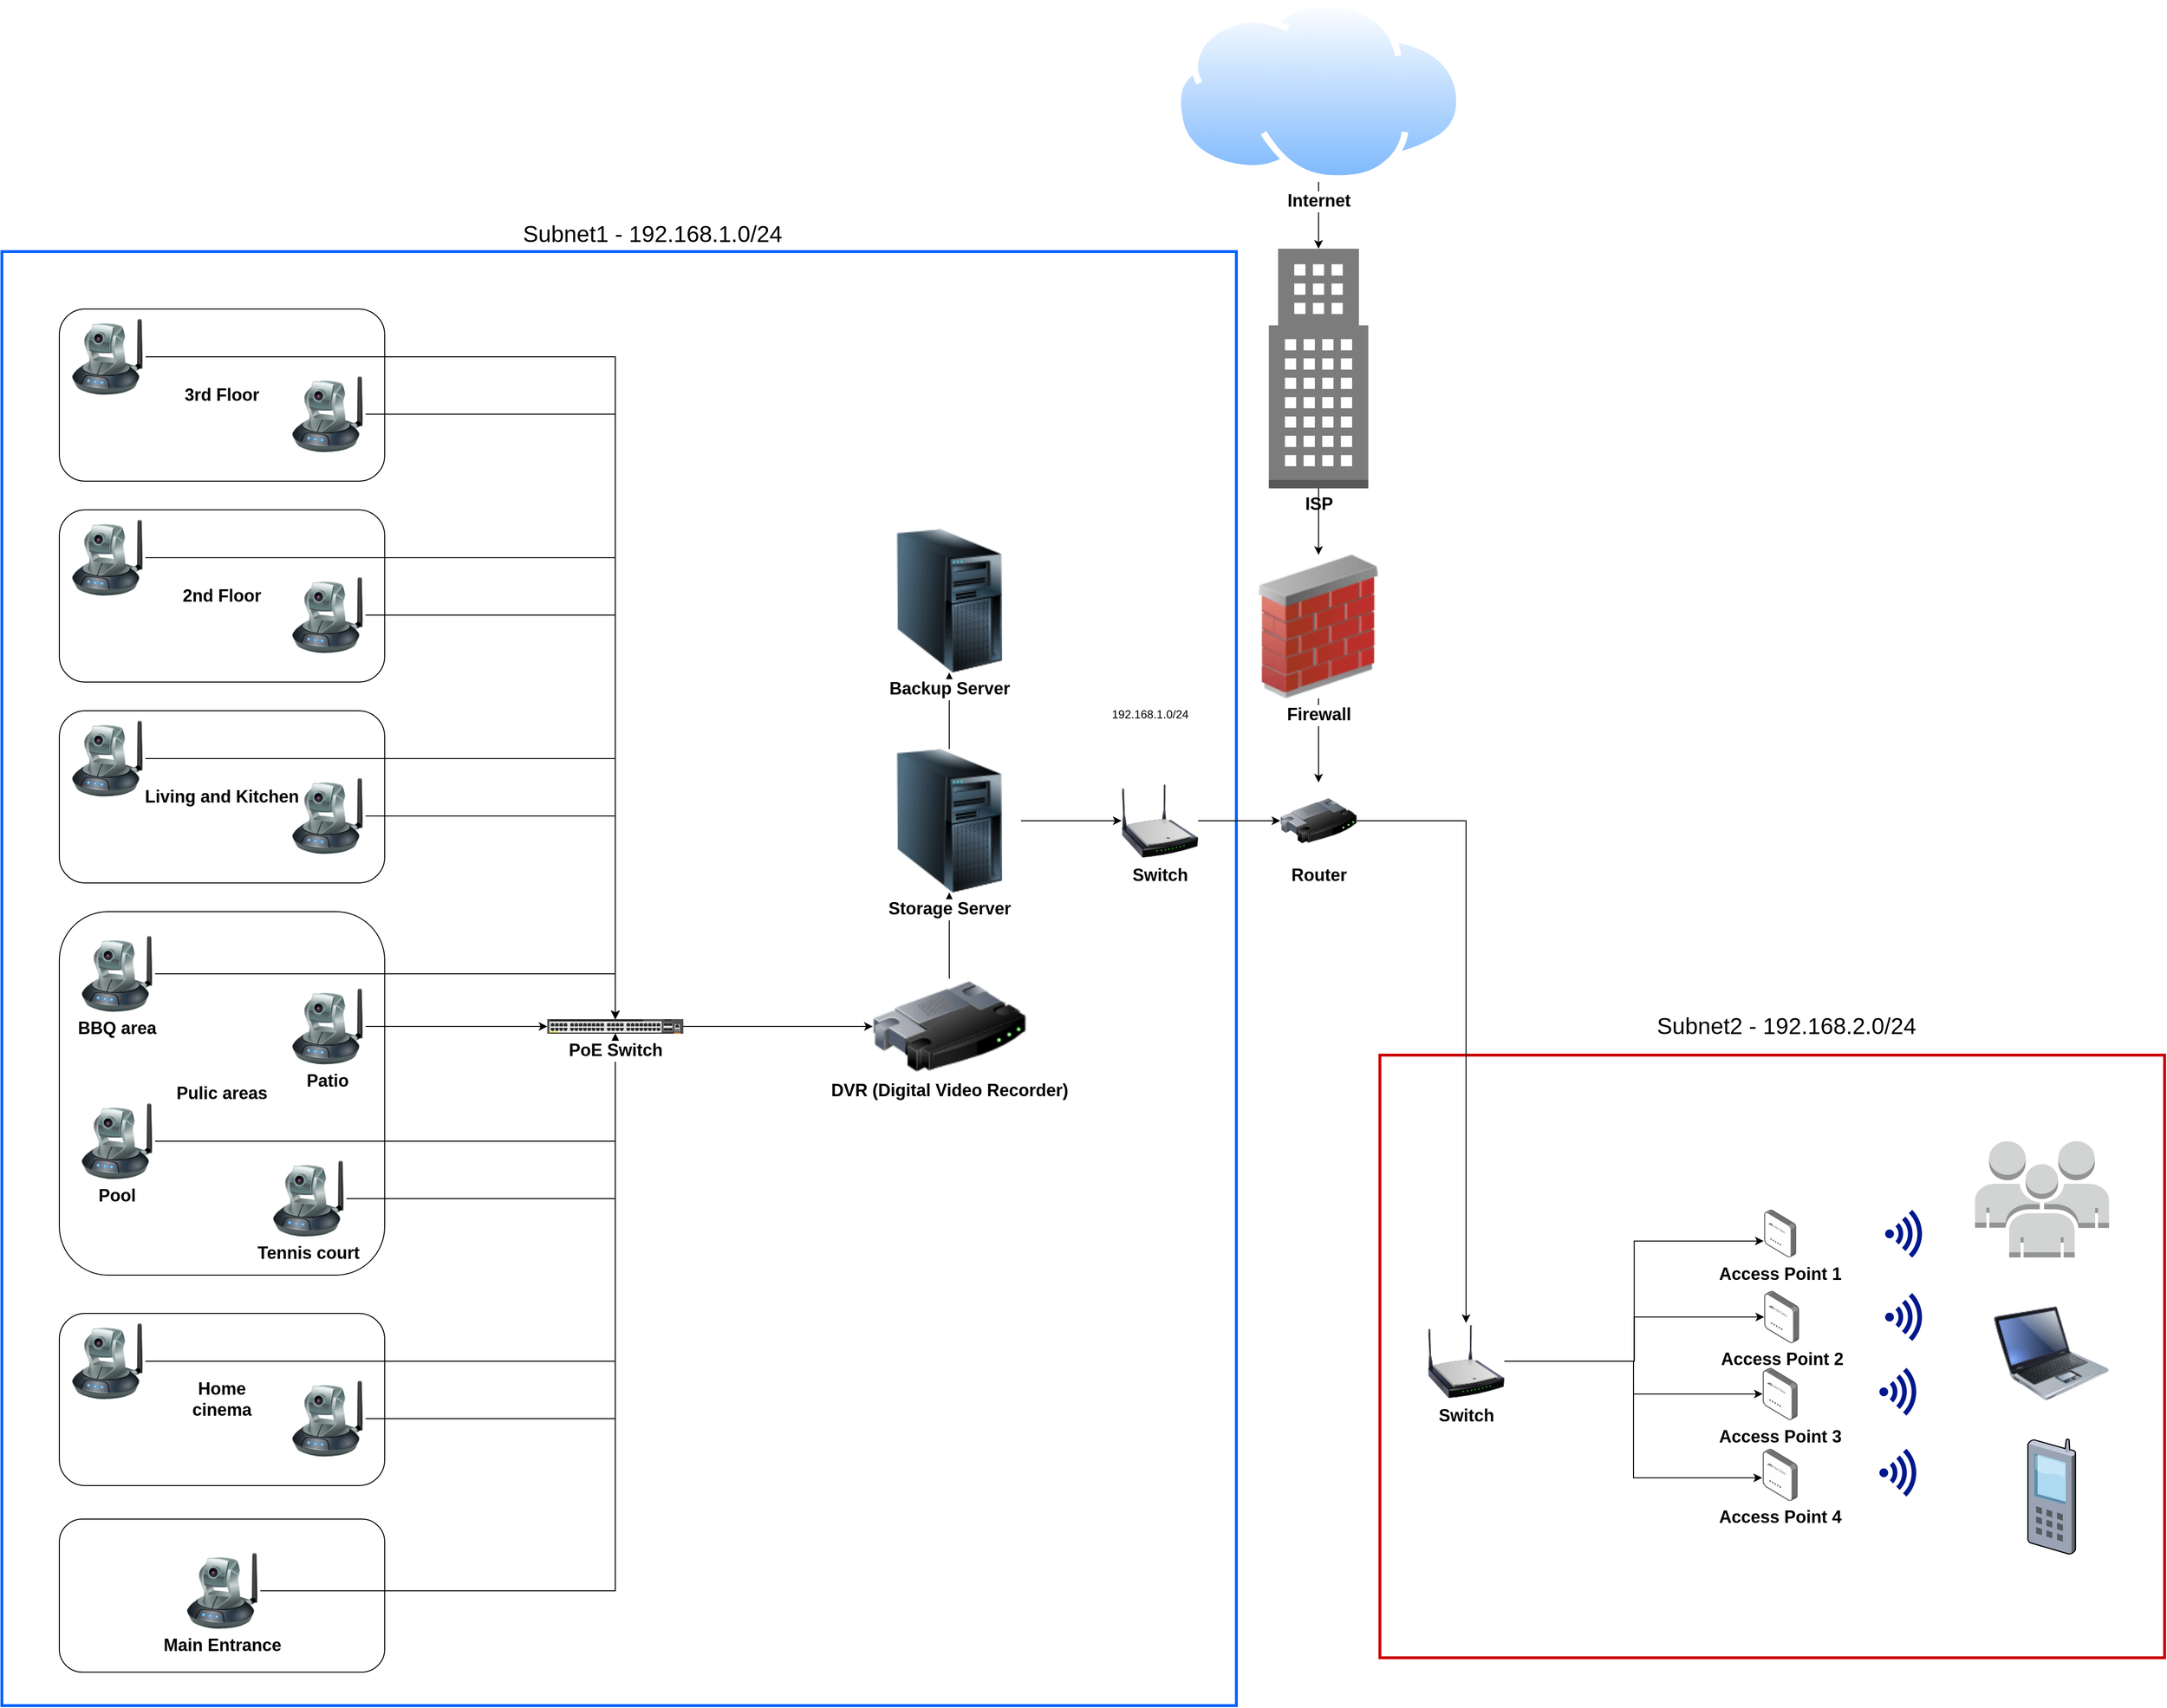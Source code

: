 <mxfile version="21.2.1" type="github">
  <diagram name="Page-1" id="kUGmlVv1KhsbOFP3ll0R">
    <mxGraphModel dx="4746" dy="3809" grid="1" gridSize="10" guides="1" tooltips="1" connect="1" arrows="1" fold="1" page="1" pageScale="1" pageWidth="850" pageHeight="1100" background="#ffffff" math="0" shadow="0">
      <root>
        <mxCell id="0" />
        <mxCell id="1" parent="0" />
        <mxCell id="bPXmLajMAszRdR5mvz4N-7" value="" style="rounded=0;whiteSpace=wrap;html=1;strokeColor=#CC0000;strokeWidth=3;fontSize=18;fontStyle=1" vertex="1" parent="1">
          <mxGeometry x="200" y="-680" width="820" height="630" as="geometry" />
        </mxCell>
        <mxCell id="bPXmLajMAszRdR5mvz4N-5" value="" style="rounded=0;whiteSpace=wrap;html=1;strokeWidth=3;strokeColor=#0062ff;fontSize=18;fontStyle=1" vertex="1" parent="1">
          <mxGeometry x="-1240" y="-1520" width="1290" height="1520" as="geometry" />
        </mxCell>
        <mxCell id="BCT4acggiIJb0DLnrBcZ-94" style="edgeStyle=orthogonalEdgeStyle;rounded=0;orthogonalLoop=1;jettySize=auto;html=1;fontSize=18;fontStyle=1" parent="1" source="BCT4acggiIJb0DLnrBcZ-91" target="BCT4acggiIJb0DLnrBcZ-82" edge="1">
          <mxGeometry relative="1" as="geometry" />
        </mxCell>
        <mxCell id="BCT4acggiIJb0DLnrBcZ-31" value="" style="group;fontSize=18;fontStyle=1" parent="1" vertex="1" connectable="0">
          <mxGeometry x="-1180" y="-1460" width="340" height="180" as="geometry" />
        </mxCell>
        <mxCell id="BCT4acggiIJb0DLnrBcZ-29" value="" style="group;movable=1;resizable=1;rotatable=1;deletable=1;editable=1;locked=0;connectable=1;fontSize=18;fontStyle=1" parent="BCT4acggiIJb0DLnrBcZ-31" vertex="1" connectable="0">
          <mxGeometry width="340" height="180" as="geometry" />
        </mxCell>
        <mxCell id="BCT4acggiIJb0DLnrBcZ-12" value="3rd Floor" style="rounded=1;whiteSpace=wrap;html=1;movable=1;resizable=1;rotatable=1;deletable=1;editable=1;locked=0;connectable=1;fontSize=18;fontStyle=1" parent="BCT4acggiIJb0DLnrBcZ-29" vertex="1">
          <mxGeometry width="340" height="180" as="geometry" />
        </mxCell>
        <mxCell id="BCT4acggiIJb0DLnrBcZ-7" value="" style="image;html=1;image=img/lib/clip_art/networking/Ip_Camera_128x128.png;fontSize=18;fontStyle=1" parent="BCT4acggiIJb0DLnrBcZ-29" vertex="1">
          <mxGeometry x="10" y="10" width="80" height="80" as="geometry" />
        </mxCell>
        <mxCell id="BCT4acggiIJb0DLnrBcZ-8" value="" style="image;html=1;image=img/lib/clip_art/networking/Ip_Camera_128x128.png;fontSize=18;fontStyle=1" parent="BCT4acggiIJb0DLnrBcZ-29" vertex="1">
          <mxGeometry x="240" y="70" width="80" height="80" as="geometry" />
        </mxCell>
        <mxCell id="BCT4acggiIJb0DLnrBcZ-32" value="" style="group;fontSize=18;fontStyle=1" parent="1" vertex="1" connectable="0">
          <mxGeometry x="-1180" y="-1250" width="340" height="180" as="geometry" />
        </mxCell>
        <mxCell id="BCT4acggiIJb0DLnrBcZ-33" value="" style="group;movable=1;resizable=1;rotatable=1;deletable=1;editable=1;locked=0;connectable=1;fontSize=18;fontStyle=1" parent="BCT4acggiIJb0DLnrBcZ-32" vertex="1" connectable="0">
          <mxGeometry width="340" height="180" as="geometry" />
        </mxCell>
        <mxCell id="BCT4acggiIJb0DLnrBcZ-34" value="2nd Floor" style="rounded=1;whiteSpace=wrap;html=1;movable=1;resizable=1;rotatable=1;deletable=1;editable=1;locked=0;connectable=1;fontSize=18;fontStyle=1" parent="BCT4acggiIJb0DLnrBcZ-33" vertex="1">
          <mxGeometry width="340" height="180" as="geometry" />
        </mxCell>
        <mxCell id="BCT4acggiIJb0DLnrBcZ-35" value="" style="image;html=1;image=img/lib/clip_art/networking/Ip_Camera_128x128.png;fontSize=18;fontStyle=1" parent="BCT4acggiIJb0DLnrBcZ-33" vertex="1">
          <mxGeometry x="10" y="10" width="80" height="80" as="geometry" />
        </mxCell>
        <mxCell id="BCT4acggiIJb0DLnrBcZ-36" value="" style="image;html=1;image=img/lib/clip_art/networking/Ip_Camera_128x128.png;fontSize=18;fontStyle=1" parent="BCT4acggiIJb0DLnrBcZ-33" vertex="1">
          <mxGeometry x="240" y="70" width="80" height="80" as="geometry" />
        </mxCell>
        <mxCell id="BCT4acggiIJb0DLnrBcZ-25" style="edgeStyle=orthogonalEdgeStyle;rounded=0;orthogonalLoop=1;jettySize=auto;html=1;exitX=1;exitY=0.5;exitDx=0;exitDy=0;fontSize=18;fontStyle=1" parent="1" source="BCT4acggiIJb0DLnrBcZ-35" target="BCT4acggiIJb0DLnrBcZ-21" edge="1">
          <mxGeometry relative="1" as="geometry">
            <mxPoint x="-1090" y="-1190" as="sourcePoint" />
            <mxPoint x="-320" y="-935" as="targetPoint" />
          </mxGeometry>
        </mxCell>
        <mxCell id="BCT4acggiIJb0DLnrBcZ-26" style="edgeStyle=orthogonalEdgeStyle;rounded=0;orthogonalLoop=1;jettySize=auto;html=1;exitX=1;exitY=0.5;exitDx=0;exitDy=0;fontSize=18;fontStyle=1" parent="1" source="BCT4acggiIJb0DLnrBcZ-36" target="BCT4acggiIJb0DLnrBcZ-21" edge="1">
          <mxGeometry relative="1" as="geometry">
            <mxPoint x="-870" y="-1130" as="sourcePoint" />
          </mxGeometry>
        </mxCell>
        <mxCell id="BCT4acggiIJb0DLnrBcZ-22" style="edgeStyle=orthogonalEdgeStyle;rounded=0;orthogonalLoop=1;jettySize=auto;html=1;fontSize=18;fontStyle=1" parent="1" source="BCT4acggiIJb0DLnrBcZ-7" target="BCT4acggiIJb0DLnrBcZ-21" edge="1">
          <mxGeometry relative="1" as="geometry" />
        </mxCell>
        <mxCell id="BCT4acggiIJb0DLnrBcZ-23" style="edgeStyle=orthogonalEdgeStyle;rounded=0;orthogonalLoop=1;jettySize=auto;html=1;fontSize=18;fontStyle=1" parent="1" source="BCT4acggiIJb0DLnrBcZ-8" target="BCT4acggiIJb0DLnrBcZ-21" edge="1">
          <mxGeometry relative="1" as="geometry" />
        </mxCell>
        <mxCell id="BCT4acggiIJb0DLnrBcZ-38" value="" style="group;fontSize=18;fontStyle=1" parent="1" vertex="1" connectable="0">
          <mxGeometry x="-1180" y="-1040" width="340" height="180" as="geometry" />
        </mxCell>
        <mxCell id="BCT4acggiIJb0DLnrBcZ-39" value="" style="group;movable=1;resizable=1;rotatable=1;deletable=1;editable=1;locked=0;connectable=1;fontSize=18;fontStyle=1" parent="BCT4acggiIJb0DLnrBcZ-38" vertex="1" connectable="0">
          <mxGeometry width="340" height="180" as="geometry" />
        </mxCell>
        <mxCell id="BCT4acggiIJb0DLnrBcZ-40" value="Living and Kitchen" style="rounded=1;whiteSpace=wrap;html=1;movable=1;resizable=1;rotatable=1;deletable=1;editable=1;locked=0;connectable=1;fontSize=18;fontStyle=1" parent="BCT4acggiIJb0DLnrBcZ-39" vertex="1">
          <mxGeometry width="340" height="180" as="geometry" />
        </mxCell>
        <mxCell id="BCT4acggiIJb0DLnrBcZ-41" value="" style="image;html=1;image=img/lib/clip_art/networking/Ip_Camera_128x128.png;fontSize=18;fontStyle=1" parent="BCT4acggiIJb0DLnrBcZ-39" vertex="1">
          <mxGeometry x="10" y="10" width="80" height="80" as="geometry" />
        </mxCell>
        <mxCell id="BCT4acggiIJb0DLnrBcZ-42" value="" style="image;html=1;image=img/lib/clip_art/networking/Ip_Camera_128x128.png;fontSize=18;fontStyle=1" parent="BCT4acggiIJb0DLnrBcZ-39" vertex="1">
          <mxGeometry x="240" y="70" width="80" height="80" as="geometry" />
        </mxCell>
        <mxCell id="BCT4acggiIJb0DLnrBcZ-44" style="edgeStyle=orthogonalEdgeStyle;rounded=0;orthogonalLoop=1;jettySize=auto;html=1;fontSize=18;fontStyle=1" parent="1" source="BCT4acggiIJb0DLnrBcZ-41" target="BCT4acggiIJb0DLnrBcZ-21" edge="1">
          <mxGeometry relative="1" as="geometry" />
        </mxCell>
        <mxCell id="BCT4acggiIJb0DLnrBcZ-45" style="edgeStyle=orthogonalEdgeStyle;rounded=0;orthogonalLoop=1;jettySize=auto;html=1;fontSize=18;fontStyle=1" parent="1" source="BCT4acggiIJb0DLnrBcZ-42" target="BCT4acggiIJb0DLnrBcZ-21" edge="1">
          <mxGeometry relative="1" as="geometry" />
        </mxCell>
        <mxCell id="BCT4acggiIJb0DLnrBcZ-60" value="" style="group;fontSize=18;fontStyle=1" parent="1" vertex="1" connectable="0">
          <mxGeometry x="-1180" y="-410" width="340" height="180" as="geometry" />
        </mxCell>
        <mxCell id="BCT4acggiIJb0DLnrBcZ-61" value="" style="group;movable=1;resizable=1;rotatable=1;deletable=1;editable=1;locked=0;connectable=1;fontSize=18;fontStyle=1" parent="BCT4acggiIJb0DLnrBcZ-60" vertex="1" connectable="0">
          <mxGeometry width="340" height="180" as="geometry" />
        </mxCell>
        <mxCell id="BCT4acggiIJb0DLnrBcZ-62" value="" style="rounded=1;whiteSpace=wrap;html=1;movable=1;resizable=1;rotatable=1;deletable=1;editable=1;locked=0;connectable=1;fontSize=18;fontStyle=1" parent="BCT4acggiIJb0DLnrBcZ-61" vertex="1">
          <mxGeometry width="340" height="180" as="geometry" />
        </mxCell>
        <mxCell id="BCT4acggiIJb0DLnrBcZ-63" value="" style="image;html=1;image=img/lib/clip_art/networking/Ip_Camera_128x128.png;fontSize=18;fontStyle=1" parent="BCT4acggiIJb0DLnrBcZ-61" vertex="1">
          <mxGeometry x="10" y="10" width="80" height="80" as="geometry" />
        </mxCell>
        <mxCell id="BCT4acggiIJb0DLnrBcZ-64" value="" style="image;html=1;image=img/lib/clip_art/networking/Ip_Camera_128x128.png;fontSize=18;fontStyle=1" parent="BCT4acggiIJb0DLnrBcZ-61" vertex="1">
          <mxGeometry x="240" y="70" width="80" height="80" as="geometry" />
        </mxCell>
        <mxCell id="BCT4acggiIJb0DLnrBcZ-65" value="Home cinema" style="text;html=1;strokeColor=none;fillColor=none;align=center;verticalAlign=middle;whiteSpace=wrap;rounded=0;movable=1;resizable=1;rotatable=1;deletable=1;editable=1;locked=0;connectable=1;fontSize=18;fontStyle=1" parent="BCT4acggiIJb0DLnrBcZ-61" vertex="1">
          <mxGeometry x="115" y="75" width="110" height="30" as="geometry" />
        </mxCell>
        <mxCell id="BCT4acggiIJb0DLnrBcZ-66" value="" style="group;fontSize=18;fontStyle=1" parent="1" vertex="1" connectable="0">
          <mxGeometry x="-1180" y="-830" width="340" height="380" as="geometry" />
        </mxCell>
        <mxCell id="BCT4acggiIJb0DLnrBcZ-16" value="Pulic areas" style="rounded=1;whiteSpace=wrap;html=1;fontSize=18;fontStyle=1" parent="BCT4acggiIJb0DLnrBcZ-66" vertex="1">
          <mxGeometry width="340" height="380" as="geometry" />
        </mxCell>
        <mxCell id="BCT4acggiIJb0DLnrBcZ-2" value="Pool" style="image;html=1;image=img/lib/clip_art/networking/Ip_Camera_128x128.png;fontSize=18;fontStyle=1" parent="BCT4acggiIJb0DLnrBcZ-66" vertex="1">
          <mxGeometry x="20" y="200" width="80" height="80" as="geometry" />
        </mxCell>
        <mxCell id="BCT4acggiIJb0DLnrBcZ-1" value="Patio" style="image;html=1;image=img/lib/clip_art/networking/Ip_Camera_128x128.png;fontSize=18;fontStyle=1" parent="BCT4acggiIJb0DLnrBcZ-66" vertex="1">
          <mxGeometry x="240" y="80" width="80" height="80" as="geometry" />
        </mxCell>
        <mxCell id="BCT4acggiIJb0DLnrBcZ-3" value="BBQ area" style="image;html=1;image=img/lib/clip_art/networking/Ip_Camera_128x128.png;fontSize=18;fontStyle=1" parent="BCT4acggiIJb0DLnrBcZ-66" vertex="1">
          <mxGeometry x="20" y="25" width="80" height="80" as="geometry" />
        </mxCell>
        <mxCell id="BjX1OBnDMtsCjzTjb3aX-29" value="Tennis court" style="image;html=1;image=img/lib/clip_art/networking/Ip_Camera_128x128.png;fontSize=18;fontStyle=1" parent="BCT4acggiIJb0DLnrBcZ-66" vertex="1">
          <mxGeometry x="220" y="260" width="80" height="80" as="geometry" />
        </mxCell>
        <mxCell id="BCT4acggiIJb0DLnrBcZ-67" style="edgeStyle=orthogonalEdgeStyle;rounded=0;orthogonalLoop=1;jettySize=auto;html=1;fontSize=18;fontStyle=1" parent="1" source="BCT4acggiIJb0DLnrBcZ-63" target="BCT4acggiIJb0DLnrBcZ-21" edge="1">
          <mxGeometry relative="1" as="geometry" />
        </mxCell>
        <mxCell id="BCT4acggiIJb0DLnrBcZ-68" style="edgeStyle=orthogonalEdgeStyle;rounded=0;orthogonalLoop=1;jettySize=auto;html=1;fontSize=18;fontStyle=1" parent="1" source="BCT4acggiIJb0DLnrBcZ-64" target="BCT4acggiIJb0DLnrBcZ-21" edge="1">
          <mxGeometry relative="1" as="geometry" />
        </mxCell>
        <mxCell id="BCT4acggiIJb0DLnrBcZ-72" value="" style="group;fontSize=18;fontStyle=1" parent="1" vertex="1" connectable="0">
          <mxGeometry x="-1180" y="-195" width="340" height="160" as="geometry" />
        </mxCell>
        <mxCell id="BCT4acggiIJb0DLnrBcZ-17" value="" style="rounded=1;whiteSpace=wrap;html=1;fontSize=18;fontStyle=1" parent="BCT4acggiIJb0DLnrBcZ-72" vertex="1">
          <mxGeometry width="340" height="160" as="geometry" />
        </mxCell>
        <mxCell id="BjX1OBnDMtsCjzTjb3aX-30" value="Main Entrance" style="image;html=1;image=img/lib/clip_art/networking/Ip_Camera_128x128.png;container=0;fontSize=18;fontStyle=1" parent="BCT4acggiIJb0DLnrBcZ-72" vertex="1">
          <mxGeometry x="130" y="35" width="80" height="80" as="geometry">
            <mxRectangle x="-1050" y="-160" width="120" height="30" as="alternateBounds" />
          </mxGeometry>
        </mxCell>
        <mxCell id="BCT4acggiIJb0DLnrBcZ-71" style="edgeStyle=orthogonalEdgeStyle;rounded=0;orthogonalLoop=1;jettySize=auto;html=1;fontSize=18;fontStyle=1" parent="1" source="BjX1OBnDMtsCjzTjb3aX-30" target="BCT4acggiIJb0DLnrBcZ-21" edge="1">
          <mxGeometry relative="1" as="geometry" />
        </mxCell>
        <mxCell id="BCT4acggiIJb0DLnrBcZ-47" style="edgeStyle=orthogonalEdgeStyle;rounded=0;orthogonalLoop=1;jettySize=auto;html=1;fontSize=18;fontStyle=1" parent="1" source="BCT4acggiIJb0DLnrBcZ-1" target="BCT4acggiIJb0DLnrBcZ-21" edge="1">
          <mxGeometry relative="1" as="geometry" />
        </mxCell>
        <mxCell id="BCT4acggiIJb0DLnrBcZ-54" style="edgeStyle=orthogonalEdgeStyle;rounded=0;orthogonalLoop=1;jettySize=auto;html=1;fontSize=18;fontStyle=1" parent="1" source="BCT4acggiIJb0DLnrBcZ-2" target="BCT4acggiIJb0DLnrBcZ-21" edge="1">
          <mxGeometry relative="1" as="geometry" />
        </mxCell>
        <mxCell id="BCT4acggiIJb0DLnrBcZ-52" style="edgeStyle=orthogonalEdgeStyle;rounded=0;orthogonalLoop=1;jettySize=auto;html=1;fontSize=18;fontStyle=1" parent="1" source="BCT4acggiIJb0DLnrBcZ-3" target="BCT4acggiIJb0DLnrBcZ-21" edge="1">
          <mxGeometry relative="1" as="geometry" />
        </mxCell>
        <mxCell id="BCT4acggiIJb0DLnrBcZ-53" style="edgeStyle=orthogonalEdgeStyle;rounded=0;orthogonalLoop=1;jettySize=auto;html=1;fontSize=18;fontStyle=1" parent="1" source="BjX1OBnDMtsCjzTjb3aX-29" target="BCT4acggiIJb0DLnrBcZ-21" edge="1">
          <mxGeometry relative="1" as="geometry" />
        </mxCell>
        <mxCell id="BCT4acggiIJb0DLnrBcZ-74" style="edgeStyle=orthogonalEdgeStyle;rounded=0;orthogonalLoop=1;jettySize=auto;html=1;fontSize=18;fontStyle=1" parent="1" source="BCT4acggiIJb0DLnrBcZ-21" target="BCT4acggiIJb0DLnrBcZ-73" edge="1">
          <mxGeometry relative="1" as="geometry" />
        </mxCell>
        <mxCell id="BCT4acggiIJb0DLnrBcZ-21" value="&lt;font style=&quot;font-size: 18px;&quot;&gt;PoE Switch&lt;/font&gt;" style="html=1;verticalLabelPosition=bottom;verticalAlign=top;outlineConnect=0;shadow=0;dashed=0;shape=mxgraph.rack.hpe_aruba.switches.jl659a_aruba_6300m_48_port_hpe_smart_rate_1_2_5_5gbe_class_6_poe_and_4_port_switch;fontSize=18;fontStyle=1;labelBackgroundColor=default;" parent="1" vertex="1">
          <mxGeometry x="-670" y="-717.5" width="142" height="15" as="geometry" />
        </mxCell>
        <mxCell id="BCT4acggiIJb0DLnrBcZ-77" style="edgeStyle=orthogonalEdgeStyle;rounded=0;orthogonalLoop=1;jettySize=auto;html=1;fontSize=18;fontStyle=1" parent="1" source="BCT4acggiIJb0DLnrBcZ-73" target="BCT4acggiIJb0DLnrBcZ-75" edge="1">
          <mxGeometry relative="1" as="geometry" />
        </mxCell>
        <mxCell id="BCT4acggiIJb0DLnrBcZ-73" value="DVR (Digital Video Recorder)" style="image;html=1;image=img/lib/clip_art/networking/Router_128x128.png;fontSize=18;fontStyle=1" parent="1" vertex="1">
          <mxGeometry x="-330" y="-760" width="160" height="100" as="geometry" />
        </mxCell>
        <mxCell id="BCT4acggiIJb0DLnrBcZ-81" style="edgeStyle=orthogonalEdgeStyle;rounded=0;orthogonalLoop=1;jettySize=auto;html=1;fontSize=18;fontStyle=1" parent="1" source="BCT4acggiIJb0DLnrBcZ-75" target="BCT4acggiIJb0DLnrBcZ-76" edge="1">
          <mxGeometry relative="1" as="geometry" />
        </mxCell>
        <mxCell id="BCT4acggiIJb0DLnrBcZ-112" style="edgeStyle=orthogonalEdgeStyle;rounded=0;orthogonalLoop=1;jettySize=auto;html=1;entryX=0;entryY=0.5;entryDx=0;entryDy=0;fontSize=18;fontStyle=1" parent="1" source="BCT4acggiIJb0DLnrBcZ-75" target="BCT4acggiIJb0DLnrBcZ-114" edge="1">
          <mxGeometry relative="1" as="geometry" />
        </mxCell>
        <mxCell id="BCT4acggiIJb0DLnrBcZ-75" value="Storage Server" style="image;html=1;image=img/lib/clip_art/computers/Server_Tower_128x128.png;fontSize=18;fontStyle=1" parent="1" vertex="1">
          <mxGeometry x="-325" y="-1000" width="150" height="150" as="geometry" />
        </mxCell>
        <mxCell id="BCT4acggiIJb0DLnrBcZ-76" value="Backup Server" style="image;html=1;image=img/lib/clip_art/computers/Server_Tower_128x128.png;fontSize=18;fontStyle=1;labelBackgroundColor=default;" parent="1" vertex="1">
          <mxGeometry x="-325" y="-1230" width="150" height="150" as="geometry" />
        </mxCell>
        <mxCell id="BCT4acggiIJb0DLnrBcZ-97" style="edgeStyle=orthogonalEdgeStyle;rounded=0;orthogonalLoop=1;jettySize=auto;html=1;fontSize=18;fontStyle=1" parent="1" source="BCT4acggiIJb0DLnrBcZ-82" target="BCT4acggiIJb0DLnrBcZ-119" edge="1">
          <mxGeometry relative="1" as="geometry">
            <mxPoint x="136" y="-965" as="targetPoint" />
          </mxGeometry>
        </mxCell>
        <mxCell id="BCT4acggiIJb0DLnrBcZ-82" value="Firewall" style="image;html=1;image=img/lib/clip_art/networking/Firewall_02_128x128.png;fontSize=18;fontStyle=1" parent="1" vertex="1">
          <mxGeometry x="61.32" y="-1203" width="149.12" height="150" as="geometry" />
        </mxCell>
        <mxCell id="BCT4acggiIJb0DLnrBcZ-84" style="edgeStyle=orthogonalEdgeStyle;rounded=0;orthogonalLoop=1;jettySize=auto;html=1;entryX=0.5;entryY=0;entryDx=0;entryDy=0;entryPerimeter=0;fontSize=18;fontStyle=1" parent="1" source="BCT4acggiIJb0DLnrBcZ-83" target="BCT4acggiIJb0DLnrBcZ-91" edge="1">
          <mxGeometry relative="1" as="geometry" />
        </mxCell>
        <mxCell id="BCT4acggiIJb0DLnrBcZ-83" value="Internet" style="image;aspect=fixed;perimeter=ellipsePerimeter;html=1;align=center;shadow=0;dashed=0;spacingTop=3;image=img/lib/active_directory/internet_cloud.svg;fontSize=18;fontStyle=1" parent="1" vertex="1">
          <mxGeometry x="-15" y="-1783" width="301.75" height="190.1" as="geometry" />
        </mxCell>
        <mxCell id="BCT4acggiIJb0DLnrBcZ-103" style="edgeStyle=orthogonalEdgeStyle;rounded=0;orthogonalLoop=1;jettySize=auto;html=1;entryX=-0.015;entryY=0.657;entryDx=0;entryDy=0;entryPerimeter=0;fontSize=18;fontStyle=1" parent="1" source="BCT4acggiIJb0DLnrBcZ-96" target="BCT4acggiIJb0DLnrBcZ-102" edge="1">
          <mxGeometry relative="1" as="geometry" />
        </mxCell>
        <mxCell id="BCT4acggiIJb0DLnrBcZ-104" style="edgeStyle=orthogonalEdgeStyle;rounded=0;orthogonalLoop=1;jettySize=auto;html=1;fontSize=18;fontStyle=1" parent="1" source="BCT4acggiIJb0DLnrBcZ-96" target="BCT4acggiIJb0DLnrBcZ-99" edge="1">
          <mxGeometry relative="1" as="geometry" />
        </mxCell>
        <mxCell id="BCT4acggiIJb0DLnrBcZ-105" style="edgeStyle=orthogonalEdgeStyle;rounded=0;orthogonalLoop=1;jettySize=auto;html=1;fontSize=18;fontStyle=1" parent="1" source="BCT4acggiIJb0DLnrBcZ-96" target="BCT4acggiIJb0DLnrBcZ-100" edge="1">
          <mxGeometry relative="1" as="geometry" />
        </mxCell>
        <mxCell id="BCT4acggiIJb0DLnrBcZ-107" style="edgeStyle=orthogonalEdgeStyle;rounded=0;orthogonalLoop=1;jettySize=auto;html=1;entryX=-0.015;entryY=0.557;entryDx=0;entryDy=0;entryPerimeter=0;fontSize=18;fontStyle=1" parent="1" source="BCT4acggiIJb0DLnrBcZ-96" target="BCT4acggiIJb0DLnrBcZ-101" edge="1">
          <mxGeometry relative="1" as="geometry" />
        </mxCell>
        <mxCell id="BCT4acggiIJb0DLnrBcZ-96" value="Switch" style="image;html=1;image=img/lib/clip_art/networking/Wireless_Router_N_128x128.png;fontSize=18;fontStyle=1" parent="1" vertex="1">
          <mxGeometry x="250" y="-400" width="80" height="80" as="geometry" />
        </mxCell>
        <mxCell id="BCT4acggiIJb0DLnrBcZ-91" value="ISP" style="outlineConnect=0;dashed=0;verticalLabelPosition=bottom;verticalAlign=top;align=center;html=1;shape=mxgraph.aws3.office_building;fillColor=#7D7C7C;gradientColor=none;aspect=fixed;fontSize=18;fontStyle=1" parent="1" vertex="1">
          <mxGeometry x="83.9" y="-1523" width="103.96" height="250.45" as="geometry" />
        </mxCell>
        <mxCell id="BCT4acggiIJb0DLnrBcZ-117" style="edgeStyle=orthogonalEdgeStyle;rounded=0;orthogonalLoop=1;jettySize=auto;html=1;fontSize=18;fontStyle=1" parent="1" source="BCT4acggiIJb0DLnrBcZ-119" target="BCT4acggiIJb0DLnrBcZ-96" edge="1">
          <mxGeometry relative="1" as="geometry">
            <mxPoint x="136" y="-885" as="sourcePoint" />
          </mxGeometry>
        </mxCell>
        <mxCell id="BCT4acggiIJb0DLnrBcZ-118" style="edgeStyle=orthogonalEdgeStyle;rounded=0;orthogonalLoop=1;jettySize=auto;html=1;fontSize=18;fontStyle=1" parent="1" source="BCT4acggiIJb0DLnrBcZ-114" target="BCT4acggiIJb0DLnrBcZ-119" edge="1">
          <mxGeometry relative="1" as="geometry">
            <mxPoint x="95.88" y="-925" as="targetPoint" />
          </mxGeometry>
        </mxCell>
        <mxCell id="BCT4acggiIJb0DLnrBcZ-114" value="Switch" style="image;html=1;image=img/lib/clip_art/networking/Wireless_Router_N_128x128.png;fontSize=18;fontStyle=1" parent="1" vertex="1">
          <mxGeometry x="-70.0" y="-965" width="80" height="80" as="geometry" />
        </mxCell>
        <mxCell id="BCT4acggiIJb0DLnrBcZ-115" value="" style="group;fontSize=18;fontStyle=1" parent="1" vertex="1" connectable="0">
          <mxGeometry x="600" y="-590" width="361.91" height="431.5" as="geometry" />
        </mxCell>
        <mxCell id="BCT4acggiIJb0DLnrBcZ-85" value="" style="outlineConnect=0;dashed=0;verticalLabelPosition=bottom;verticalAlign=top;align=center;html=1;shape=mxgraph.aws3.users;fillColor=#D2D3D3;gradientColor=none;fontSize=18;fontStyle=1" parent="BCT4acggiIJb0DLnrBcZ-115" vertex="1">
          <mxGeometry x="221.91" width="140" height="121.5" as="geometry" />
        </mxCell>
        <mxCell id="BCT4acggiIJb0DLnrBcZ-88" value="" style="image;html=1;image=img/lib/clip_art/computers/Laptop_128x128.png;fontSize=18;fontStyle=1" parent="BCT4acggiIJb0DLnrBcZ-115" vertex="1">
          <mxGeometry x="241.91" y="169" width="120" height="105" as="geometry" />
        </mxCell>
        <mxCell id="BCT4acggiIJb0DLnrBcZ-89" value="" style="verticalLabelPosition=bottom;sketch=0;aspect=fixed;html=1;verticalAlign=top;strokeColor=none;align=center;outlineConnect=0;shape=mxgraph.citrix.cell_phone;fontSize=18;fontStyle=1" parent="BCT4acggiIJb0DLnrBcZ-115" vertex="1">
          <mxGeometry x="276.91" y="311.5" width="50" height="120" as="geometry" />
        </mxCell>
        <mxCell id="BCT4acggiIJb0DLnrBcZ-99" value="Access Point 2" style="image;points=[];aspect=fixed;html=1;align=center;shadow=0;dashed=0;image=img/lib/allied_telesis/wireless/Access_Point_Indoor.svg;fontSize=18;fontStyle=1" parent="BCT4acggiIJb0DLnrBcZ-115" vertex="1">
          <mxGeometry x="1.54" y="156.5" width="36.6" height="54.6" as="geometry" />
        </mxCell>
        <mxCell id="BCT4acggiIJb0DLnrBcZ-100" value="Access Point 3" style="image;points=[];aspect=fixed;html=1;align=center;shadow=0;dashed=0;image=img/lib/allied_telesis/wireless/Access_Point_Indoor.svg;fontSize=18;fontStyle=1" parent="BCT4acggiIJb0DLnrBcZ-115" vertex="1">
          <mxGeometry y="236.9" width="36.6" height="54.6" as="geometry" />
        </mxCell>
        <mxCell id="BCT4acggiIJb0DLnrBcZ-101" value="Access Point 4" style="image;points=[];aspect=fixed;html=1;align=center;shadow=0;dashed=0;image=img/lib/allied_telesis/wireless/Access_Point_Indoor.svg;fontSize=18;fontStyle=1" parent="BCT4acggiIJb0DLnrBcZ-115" vertex="1">
          <mxGeometry y="321.5" width="36.6" height="54.6" as="geometry" />
        </mxCell>
        <mxCell id="BCT4acggiIJb0DLnrBcZ-102" value="Access Point 1" style="image;points=[];aspect=fixed;html=1;align=center;shadow=0;dashed=0;image=img/lib/allied_telesis/wireless/Access_Point_Indoor.svg;fontSize=18;fontStyle=1" parent="BCT4acggiIJb0DLnrBcZ-115" vertex="1">
          <mxGeometry x="1.54" y="71.5" width="33.52" height="50" as="geometry" />
        </mxCell>
        <mxCell id="BCT4acggiIJb0DLnrBcZ-108" value="" style="sketch=0;aspect=fixed;pointerEvents=1;shadow=0;dashed=0;html=1;strokeColor=none;labelPosition=center;verticalLabelPosition=bottom;verticalAlign=top;align=center;fillColor=#00188D;shape=mxgraph.mscae.enterprise.wireless_connection;fontSize=18;fontStyle=1" parent="BCT4acggiIJb0DLnrBcZ-115" vertex="1">
          <mxGeometry x="127.92" y="71.75" width="42" height="50" as="geometry" />
        </mxCell>
        <mxCell id="BCT4acggiIJb0DLnrBcZ-109" value="" style="sketch=0;aspect=fixed;pointerEvents=1;shadow=0;dashed=0;html=1;strokeColor=none;labelPosition=center;verticalLabelPosition=bottom;verticalAlign=top;align=center;fillColor=#00188D;shape=mxgraph.mscae.enterprise.wireless_connection;fontSize=18;fontStyle=1" parent="BCT4acggiIJb0DLnrBcZ-115" vertex="1">
          <mxGeometry x="127.92" y="158.8" width="42" height="50" as="geometry" />
        </mxCell>
        <mxCell id="BCT4acggiIJb0DLnrBcZ-110" value="" style="sketch=0;aspect=fixed;pointerEvents=1;shadow=0;dashed=0;html=1;strokeColor=none;labelPosition=center;verticalLabelPosition=bottom;verticalAlign=top;align=center;fillColor=#00188D;shape=mxgraph.mscae.enterprise.wireless_connection;fontSize=18;fontStyle=1" parent="BCT4acggiIJb0DLnrBcZ-115" vertex="1">
          <mxGeometry x="121.92" y="236.9" width="42" height="50" as="geometry" />
        </mxCell>
        <mxCell id="BCT4acggiIJb0DLnrBcZ-111" value="" style="sketch=0;aspect=fixed;pointerEvents=1;shadow=0;dashed=0;html=1;strokeColor=none;labelPosition=center;verticalLabelPosition=bottom;verticalAlign=top;align=center;fillColor=#00188D;shape=mxgraph.mscae.enterprise.wireless_connection;fontSize=18;fontStyle=1" parent="BCT4acggiIJb0DLnrBcZ-115" vertex="1">
          <mxGeometry x="121.92" y="321.5" width="42" height="50" as="geometry" />
        </mxCell>
        <mxCell id="BCT4acggiIJb0DLnrBcZ-119" value="Router" style="image;html=1;image=img/lib/clip_art/networking/Router_128x128.png;fontSize=18;fontStyle=1" parent="1" vertex="1">
          <mxGeometry x="95.88" y="-965" width="80" height="80" as="geometry" />
        </mxCell>
        <mxCell id="bPXmLajMAszRdR5mvz4N-9" value="&#xa;&#xa;&#xa;&lt;p class=&quot;MsoNormal&quot;&gt;192.168.1.0/24&lt;/p&gt;&#xa;&#xa;&#xa;&#xa;&#xa;&#xa;" style="text;html=1;strokeColor=none;fillColor=none;align=center;verticalAlign=middle;whiteSpace=wrap;rounded=0;" vertex="1" parent="1">
          <mxGeometry x="-70" y="-1030" width="60" height="30" as="geometry" />
        </mxCell>
        <mxCell id="bPXmLajMAszRdR5mvz4N-10" value="&lt;p class=&quot;MsoNormal&quot; style=&quot;font-size: 24px;&quot;&gt;Subnet1 - 192.168.1.0/24&lt;/p&gt;" style="text;html=1;strokeColor=none;fillColor=none;align=center;verticalAlign=middle;whiteSpace=wrap;rounded=0;fontSize=24;" vertex="1" parent="1">
          <mxGeometry x="-730" y="-1553" width="340" height="30" as="geometry" />
        </mxCell>
        <mxCell id="bPXmLajMAszRdR5mvz4N-13" value="&lt;p class=&quot;MsoNormal&quot; style=&quot;font-size: 24px;&quot;&gt;Subnet2 - 192.168.2.0/24&lt;/p&gt;" style="text;html=1;strokeColor=none;fillColor=none;align=center;verticalAlign=middle;whiteSpace=wrap;rounded=0;fontSize=24;" vertex="1" parent="1">
          <mxGeometry x="460" y="-725" width="330" height="30" as="geometry" />
        </mxCell>
      </root>
    </mxGraphModel>
  </diagram>
</mxfile>
